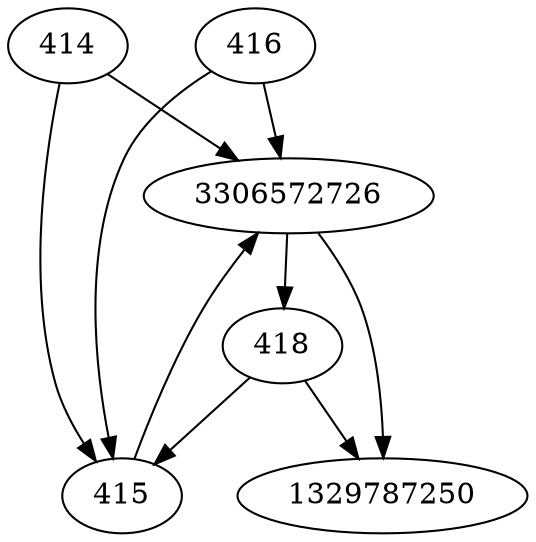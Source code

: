 strict digraph  {
416;
418;
1329787250;
3306572726;
414;
415;
416 -> 3306572726;
416 -> 415;
418 -> 1329787250;
418 -> 415;
3306572726 -> 418;
3306572726 -> 1329787250;
414 -> 3306572726;
414 -> 415;
415 -> 3306572726;
}
